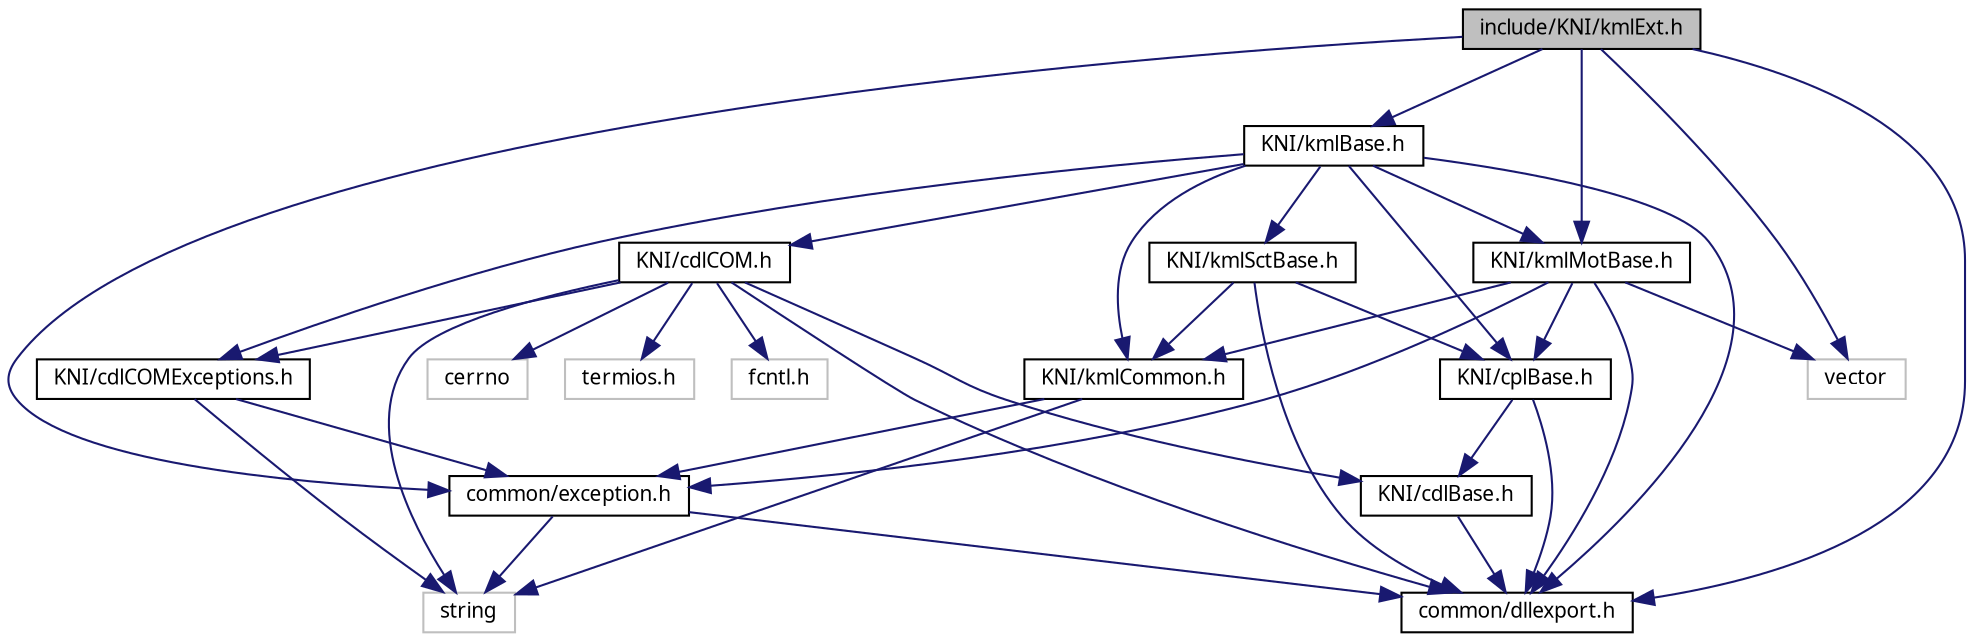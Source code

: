 digraph G
{
  edge [fontname="FreeSans.ttf",fontsize=10,labelfontname="FreeSans.ttf",labelfontsize=10];
  node [fontname="FreeSans.ttf",fontsize=10,shape=record];
  Node1 [label="include/KNI/kmlExt.h",height=0.2,width=0.4,color="black", fillcolor="grey75", style="filled" fontcolor="black"];
  Node1 -> Node2 [color="midnightblue",fontsize=10,style="solid",fontname="FreeSans.ttf"];
  Node2 [label="common/dllexport.h",height=0.2,width=0.4,color="black", fillcolor="white", style="filled",URL="$dllexport_8h.html"];
  Node1 -> Node3 [color="midnightblue",fontsize=10,style="solid",fontname="FreeSans.ttf"];
  Node3 [label="common/exception.h",height=0.2,width=0.4,color="black", fillcolor="white", style="filled",URL="$exception_8h.html"];
  Node3 -> Node4 [color="midnightblue",fontsize=10,style="solid",fontname="FreeSans.ttf"];
  Node4 [label="string",height=0.2,width=0.4,color="grey75", fillcolor="white", style="filled"];
  Node3 -> Node2 [color="midnightblue",fontsize=10,style="solid",fontname="FreeSans.ttf"];
  Node1 -> Node5 [color="midnightblue",fontsize=10,style="solid",fontname="FreeSans.ttf"];
  Node5 [label="KNI/kmlBase.h",height=0.2,width=0.4,color="black", fillcolor="white", style="filled",URL="$kmlBase_8h.html"];
  Node5 -> Node2 [color="midnightblue",fontsize=10,style="solid",fontname="FreeSans.ttf"];
  Node5 -> Node6 [color="midnightblue",fontsize=10,style="solid",fontname="FreeSans.ttf"];
  Node6 [label="KNI/cplBase.h",height=0.2,width=0.4,color="black", fillcolor="white", style="filled",URL="$cplBase_8h.html"];
  Node6 -> Node2 [color="midnightblue",fontsize=10,style="solid",fontname="FreeSans.ttf"];
  Node6 -> Node7 [color="midnightblue",fontsize=10,style="solid",fontname="FreeSans.ttf"];
  Node7 [label="KNI/cdlBase.h",height=0.2,width=0.4,color="black", fillcolor="white", style="filled",URL="$cdlBase_8h.html"];
  Node7 -> Node2 [color="midnightblue",fontsize=10,style="solid",fontname="FreeSans.ttf"];
  Node5 -> Node8 [color="midnightblue",fontsize=10,style="solid",fontname="FreeSans.ttf"];
  Node8 [label="KNI/kmlCommon.h",height=0.2,width=0.4,color="black", fillcolor="white", style="filled",URL="$kmlCommon_8h.html"];
  Node8 -> Node3 [color="midnightblue",fontsize=10,style="solid",fontname="FreeSans.ttf"];
  Node8 -> Node4 [color="midnightblue",fontsize=10,style="solid",fontname="FreeSans.ttf"];
  Node5 -> Node9 [color="midnightblue",fontsize=10,style="solid",fontname="FreeSans.ttf"];
  Node9 [label="KNI/kmlMotBase.h",height=0.2,width=0.4,color="black", fillcolor="white", style="filled",URL="$kmlMotBase_8h.html"];
  Node9 -> Node3 [color="midnightblue",fontsize=10,style="solid",fontname="FreeSans.ttf"];
  Node9 -> Node2 [color="midnightblue",fontsize=10,style="solid",fontname="FreeSans.ttf"];
  Node9 -> Node8 [color="midnightblue",fontsize=10,style="solid",fontname="FreeSans.ttf"];
  Node9 -> Node6 [color="midnightblue",fontsize=10,style="solid",fontname="FreeSans.ttf"];
  Node9 -> Node10 [color="midnightblue",fontsize=10,style="solid",fontname="FreeSans.ttf"];
  Node10 [label="vector",height=0.2,width=0.4,color="grey75", fillcolor="white", style="filled"];
  Node5 -> Node11 [color="midnightblue",fontsize=10,style="solid",fontname="FreeSans.ttf"];
  Node11 [label="KNI/kmlSctBase.h",height=0.2,width=0.4,color="black", fillcolor="white", style="filled",URL="$kmlSctBase_8h.html"];
  Node11 -> Node2 [color="midnightblue",fontsize=10,style="solid",fontname="FreeSans.ttf"];
  Node11 -> Node8 [color="midnightblue",fontsize=10,style="solid",fontname="FreeSans.ttf"];
  Node11 -> Node6 [color="midnightblue",fontsize=10,style="solid",fontname="FreeSans.ttf"];
  Node5 -> Node12 [color="midnightblue",fontsize=10,style="solid",fontname="FreeSans.ttf"];
  Node12 [label="KNI/cdlCOM.h",height=0.2,width=0.4,color="black", fillcolor="white", style="filled",URL="$cdlCOM_8h.html"];
  Node12 -> Node2 [color="midnightblue",fontsize=10,style="solid",fontname="FreeSans.ttf"];
  Node12 -> Node7 [color="midnightblue",fontsize=10,style="solid",fontname="FreeSans.ttf"];
  Node12 -> Node13 [color="midnightblue",fontsize=10,style="solid",fontname="FreeSans.ttf"];
  Node13 [label="KNI/cdlCOMExceptions.h",height=0.2,width=0.4,color="black", fillcolor="white", style="filled",URL="$cdlCOMExceptions_8h.html"];
  Node13 -> Node3 [color="midnightblue",fontsize=10,style="solid",fontname="FreeSans.ttf"];
  Node13 -> Node4 [color="midnightblue",fontsize=10,style="solid",fontname="FreeSans.ttf"];
  Node12 -> Node4 [color="midnightblue",fontsize=10,style="solid",fontname="FreeSans.ttf"];
  Node12 -> Node14 [color="midnightblue",fontsize=10,style="solid",fontname="FreeSans.ttf"];
  Node14 [label="termios.h",height=0.2,width=0.4,color="grey75", fillcolor="white", style="filled"];
  Node12 -> Node15 [color="midnightblue",fontsize=10,style="solid",fontname="FreeSans.ttf"];
  Node15 [label="fcntl.h",height=0.2,width=0.4,color="grey75", fillcolor="white", style="filled"];
  Node12 -> Node16 [color="midnightblue",fontsize=10,style="solid",fontname="FreeSans.ttf"];
  Node16 [label="cerrno",height=0.2,width=0.4,color="grey75", fillcolor="white", style="filled"];
  Node5 -> Node13 [color="midnightblue",fontsize=10,style="solid",fontname="FreeSans.ttf"];
  Node1 -> Node9 [color="midnightblue",fontsize=10,style="solid",fontname="FreeSans.ttf"];
  Node1 -> Node10 [color="midnightblue",fontsize=10,style="solid",fontname="FreeSans.ttf"];
}
